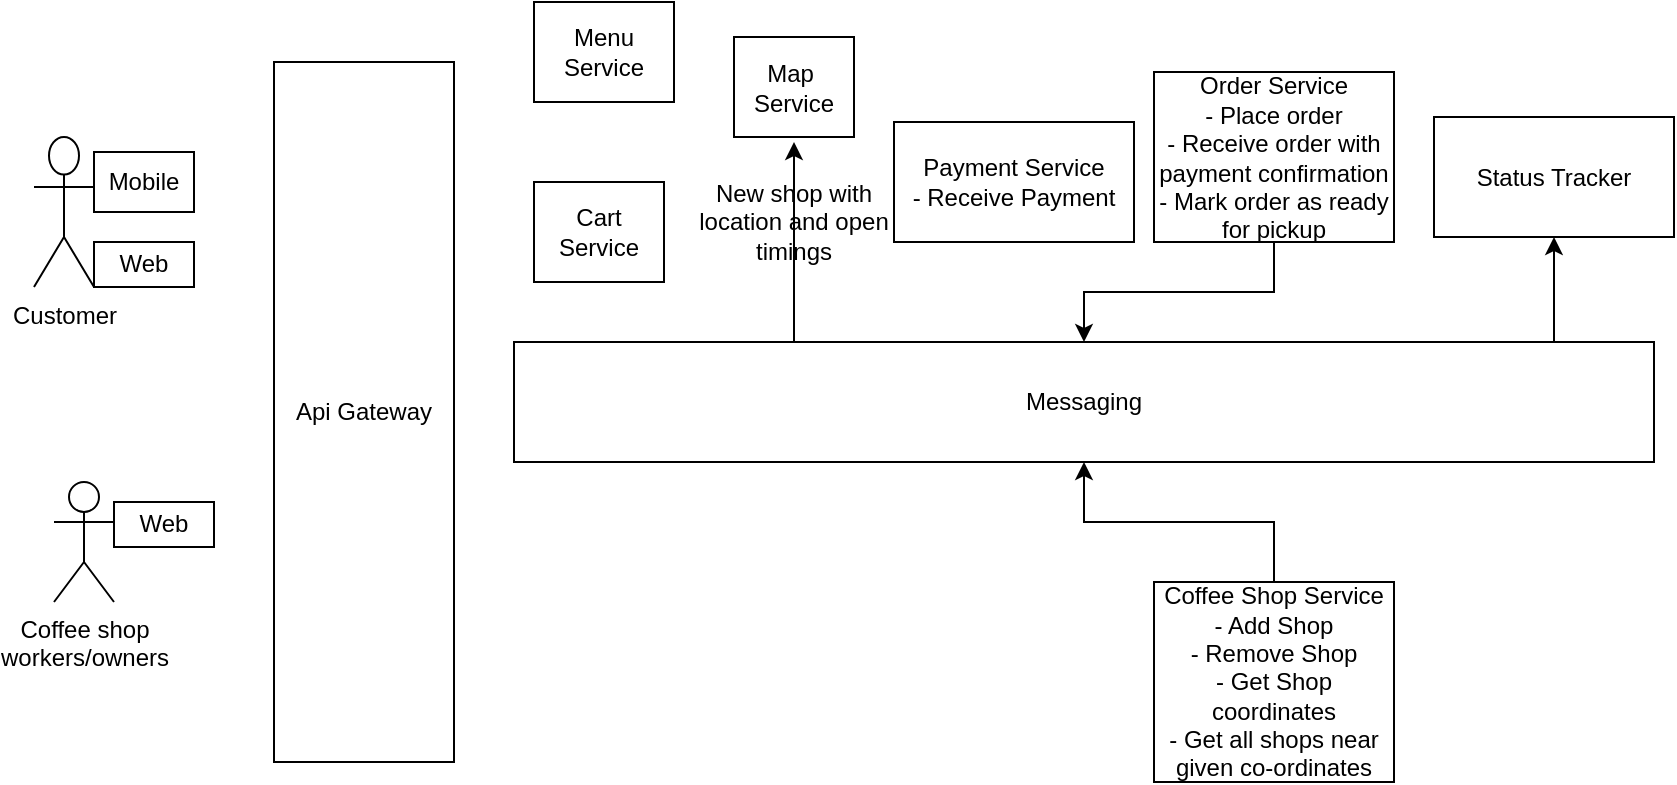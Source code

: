 <mxfile version="14.7.3" type="github">
  <diagram id="TosnfWEdNGTdKSCRnWV6" name="Page-1">
    <mxGraphModel dx="782" dy="579" grid="1" gridSize="10" guides="1" tooltips="1" connect="1" arrows="1" fold="1" page="1" pageScale="1" pageWidth="850" pageHeight="1100" math="0" shadow="0">
      <root>
        <mxCell id="0" />
        <mxCell id="1" parent="0" />
        <mxCell id="Qrc8LXZVPuAlsKq4wB4K-1" value="Mobile" style="rounded=0;whiteSpace=wrap;html=1;" vertex="1" parent="1">
          <mxGeometry x="60" y="185" width="50" height="30" as="geometry" />
        </mxCell>
        <mxCell id="Qrc8LXZVPuAlsKq4wB4K-2" value="Web" style="rounded=0;whiteSpace=wrap;html=1;" vertex="1" parent="1">
          <mxGeometry x="60" y="230" width="50" height="22.5" as="geometry" />
        </mxCell>
        <mxCell id="Qrc8LXZVPuAlsKq4wB4K-3" value="Api Gateway" style="rounded=0;whiteSpace=wrap;html=1;" vertex="1" parent="1">
          <mxGeometry x="150" y="140" width="90" height="350" as="geometry" />
        </mxCell>
        <mxCell id="Qrc8LXZVPuAlsKq4wB4K-4" value="Menu Service" style="rounded=0;whiteSpace=wrap;html=1;" vertex="1" parent="1">
          <mxGeometry x="280" y="110" width="70" height="50" as="geometry" />
        </mxCell>
        <mxCell id="Qrc8LXZVPuAlsKq4wB4K-5" value="Payment Service&lt;br&gt;- Receive Payment" style="rounded=0;whiteSpace=wrap;html=1;" vertex="1" parent="1">
          <mxGeometry x="460" y="170" width="120" height="60" as="geometry" />
        </mxCell>
        <mxCell id="Qrc8LXZVPuAlsKq4wB4K-6" value="Cart Service" style="rounded=0;whiteSpace=wrap;html=1;" vertex="1" parent="1">
          <mxGeometry x="280" y="200" width="65" height="50" as="geometry" />
        </mxCell>
        <mxCell id="Qrc8LXZVPuAlsKq4wB4K-17" value="" style="edgeStyle=orthogonalEdgeStyle;rounded=0;orthogonalLoop=1;jettySize=auto;html=1;" edge="1" parent="1" source="Qrc8LXZVPuAlsKq4wB4K-7" target="Qrc8LXZVPuAlsKq4wB4K-15">
          <mxGeometry relative="1" as="geometry" />
        </mxCell>
        <mxCell id="Qrc8LXZVPuAlsKq4wB4K-7" value="Coffee Shop Service&lt;br&gt;- Add Shop&lt;br&gt;- Remove Shop&lt;br&gt;- Get Shop coordinates&lt;br&gt;- Get all shops near given co-ordinates&lt;br&gt;" style="rounded=0;whiteSpace=wrap;html=1;" vertex="1" parent="1">
          <mxGeometry x="590" y="400" width="120" height="100" as="geometry" />
        </mxCell>
        <mxCell id="Qrc8LXZVPuAlsKq4wB4K-9" value="Map&amp;nbsp;&lt;br&gt;Service" style="rounded=0;whiteSpace=wrap;html=1;" vertex="1" parent="1">
          <mxGeometry x="380" y="127.5" width="60" height="50" as="geometry" />
        </mxCell>
        <mxCell id="Qrc8LXZVPuAlsKq4wB4K-16" value="" style="edgeStyle=orthogonalEdgeStyle;rounded=0;orthogonalLoop=1;jettySize=auto;html=1;" edge="1" parent="1" source="Qrc8LXZVPuAlsKq4wB4K-10" target="Qrc8LXZVPuAlsKq4wB4K-15">
          <mxGeometry relative="1" as="geometry" />
        </mxCell>
        <mxCell id="Qrc8LXZVPuAlsKq4wB4K-10" value="Order Service&lt;br&gt;- Place order&lt;br&gt;- Receive order with payment confirmation&lt;br&gt;- Mark order as ready for pickup" style="rounded=0;whiteSpace=wrap;html=1;" vertex="1" parent="1">
          <mxGeometry x="590" y="145" width="120" height="85" as="geometry" />
        </mxCell>
        <mxCell id="Qrc8LXZVPuAlsKq4wB4K-12" value="Customer" style="shape=umlActor;verticalLabelPosition=bottom;verticalAlign=top;html=1;outlineConnect=0;" vertex="1" parent="1">
          <mxGeometry x="30" y="177.5" width="30" height="75" as="geometry" />
        </mxCell>
        <mxCell id="Qrc8LXZVPuAlsKq4wB4K-13" value="Coffee shop &lt;br&gt;workers/owners" style="shape=umlActor;verticalLabelPosition=bottom;verticalAlign=top;html=1;outlineConnect=0;" vertex="1" parent="1">
          <mxGeometry x="40" y="350" width="30" height="60" as="geometry" />
        </mxCell>
        <mxCell id="Qrc8LXZVPuAlsKq4wB4K-14" value="Web" style="rounded=0;whiteSpace=wrap;html=1;" vertex="1" parent="1">
          <mxGeometry x="70" y="360" width="50" height="22.5" as="geometry" />
        </mxCell>
        <mxCell id="Qrc8LXZVPuAlsKq4wB4K-19" style="edgeStyle=orthogonalEdgeStyle;rounded=0;orthogonalLoop=1;jettySize=auto;html=1;entryX=0.5;entryY=1;entryDx=0;entryDy=0;" edge="1" parent="1" source="Qrc8LXZVPuAlsKq4wB4K-15" target="Qrc8LXZVPuAlsKq4wB4K-18">
          <mxGeometry relative="1" as="geometry">
            <Array as="points">
              <mxPoint x="790" y="280" />
              <mxPoint x="790" y="280" />
            </Array>
          </mxGeometry>
        </mxCell>
        <mxCell id="Qrc8LXZVPuAlsKq4wB4K-20" style="edgeStyle=orthogonalEdgeStyle;rounded=0;orthogonalLoop=1;jettySize=auto;html=1;startArrow=none;" edge="1" parent="1" source="Qrc8LXZVPuAlsKq4wB4K-21">
          <mxGeometry relative="1" as="geometry">
            <mxPoint x="410" y="180" as="targetPoint" />
            <Array as="points">
              <mxPoint x="410" y="260" />
            </Array>
          </mxGeometry>
        </mxCell>
        <mxCell id="Qrc8LXZVPuAlsKq4wB4K-15" value="Messaging" style="rounded=0;whiteSpace=wrap;html=1;" vertex="1" parent="1">
          <mxGeometry x="270" y="280" width="570" height="60" as="geometry" />
        </mxCell>
        <mxCell id="Qrc8LXZVPuAlsKq4wB4K-18" value="Status Tracker" style="rounded=0;whiteSpace=wrap;html=1;" vertex="1" parent="1">
          <mxGeometry x="730" y="167.5" width="120" height="60" as="geometry" />
        </mxCell>
        <mxCell id="Qrc8LXZVPuAlsKq4wB4K-21" value="New shop with location and open timings" style="text;html=1;strokeColor=none;fillColor=none;align=center;verticalAlign=middle;whiteSpace=wrap;rounded=0;" vertex="1" parent="1">
          <mxGeometry x="360" y="200" width="100" height="40" as="geometry" />
        </mxCell>
        <mxCell id="Qrc8LXZVPuAlsKq4wB4K-22" value="" style="edgeStyle=orthogonalEdgeStyle;rounded=0;orthogonalLoop=1;jettySize=auto;html=1;endArrow=none;" edge="1" parent="1" source="Qrc8LXZVPuAlsKq4wB4K-15" target="Qrc8LXZVPuAlsKq4wB4K-21">
          <mxGeometry relative="1" as="geometry">
            <mxPoint x="410" y="180" as="targetPoint" />
            <mxPoint x="410" y="280" as="sourcePoint" />
            <Array as="points">
              <mxPoint x="410" y="260" />
            </Array>
          </mxGeometry>
        </mxCell>
      </root>
    </mxGraphModel>
  </diagram>
</mxfile>
